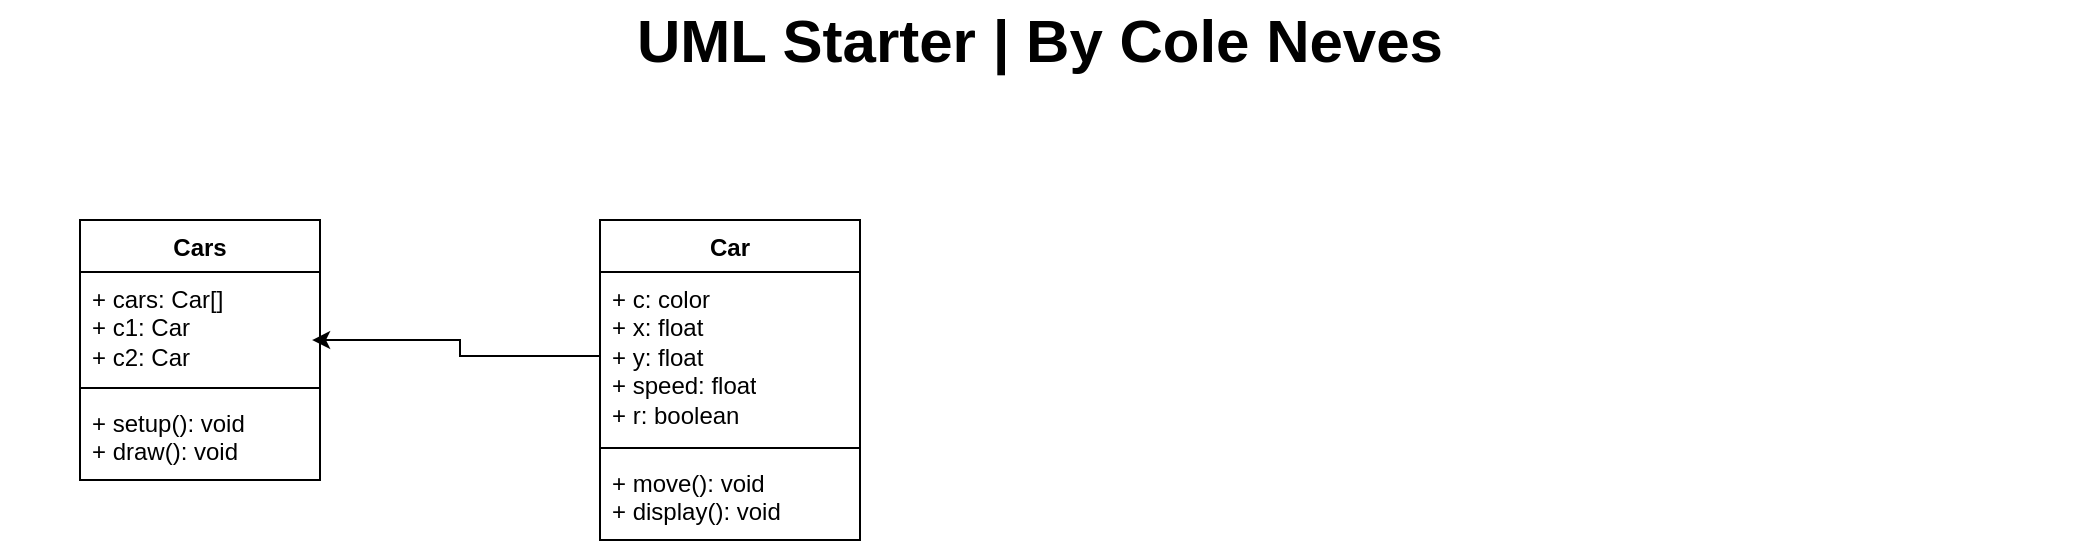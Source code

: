 <mxfile version="24.7.12">
  <diagram name="Page-1" id="ExL_yrpz3LAo4y5FsbKu">
    <mxGraphModel dx="612" dy="675" grid="1" gridSize="10" guides="1" tooltips="1" connect="1" arrows="1" fold="1" page="1" pageScale="1" pageWidth="1100" pageHeight="1700" math="0" shadow="0">
      <root>
        <mxCell id="0" />
        <mxCell id="1" parent="0" />
        <mxCell id="aPaU_ZYlvBpd8zSI3XLq-3" value="&lt;span style=&quot;font-size: 30px;&quot;&gt;&lt;b&gt;UML Starter | By Cole Neves&lt;/b&gt;&lt;/span&gt;" style="text;html=1;align=center;verticalAlign=middle;whiteSpace=wrap;rounded=0;" vertex="1" parent="1">
          <mxGeometry x="40" y="40" width="1040" height="40" as="geometry" />
        </mxCell>
        <mxCell id="aPaU_ZYlvBpd8zSI3XLq-5" value="Cars" style="swimlane;fontStyle=1;align=center;verticalAlign=top;childLayout=stackLayout;horizontal=1;startSize=26;horizontalStack=0;resizeParent=1;resizeParentMax=0;resizeLast=0;collapsible=1;marginBottom=0;whiteSpace=wrap;html=1;direction=east;" vertex="1" parent="1">
          <mxGeometry x="80" y="150" width="120" height="130" as="geometry" />
        </mxCell>
        <mxCell id="aPaU_ZYlvBpd8zSI3XLq-6" value="+ cars: Car[]&lt;div&gt;+ c1: Car&lt;/div&gt;&lt;div&gt;+ c2: Car&lt;/div&gt;" style="text;strokeColor=none;fillColor=none;align=left;verticalAlign=top;spacingLeft=4;spacingRight=4;overflow=hidden;rotatable=0;points=[[0,0.5],[1,0.5]];portConstraint=eastwest;whiteSpace=wrap;html=1;" vertex="1" parent="aPaU_ZYlvBpd8zSI3XLq-5">
          <mxGeometry y="26" width="120" height="54" as="geometry" />
        </mxCell>
        <mxCell id="aPaU_ZYlvBpd8zSI3XLq-7" value="" style="line;strokeWidth=1;fillColor=none;align=left;verticalAlign=middle;spacingTop=-1;spacingLeft=3;spacingRight=3;rotatable=0;labelPosition=right;points=[];portConstraint=eastwest;strokeColor=inherit;" vertex="1" parent="aPaU_ZYlvBpd8zSI3XLq-5">
          <mxGeometry y="80" width="120" height="8" as="geometry" />
        </mxCell>
        <mxCell id="aPaU_ZYlvBpd8zSI3XLq-8" value="+ setup(): void&lt;div&gt;+ draw(): void&lt;/div&gt;" style="text;strokeColor=none;fillColor=none;align=left;verticalAlign=top;spacingLeft=4;spacingRight=4;overflow=hidden;rotatable=0;points=[[0,0.5],[1,0.5]];portConstraint=eastwest;whiteSpace=wrap;html=1;" vertex="1" parent="aPaU_ZYlvBpd8zSI3XLq-5">
          <mxGeometry y="88" width="120" height="42" as="geometry" />
        </mxCell>
        <mxCell id="aPaU_ZYlvBpd8zSI3XLq-9" value="Car" style="swimlane;fontStyle=1;align=center;verticalAlign=top;childLayout=stackLayout;horizontal=1;startSize=26;horizontalStack=0;resizeParent=1;resizeParentMax=0;resizeLast=0;collapsible=1;marginBottom=0;whiteSpace=wrap;html=1;direction=east;" vertex="1" parent="1">
          <mxGeometry x="340" y="150" width="130" height="160" as="geometry" />
        </mxCell>
        <mxCell id="aPaU_ZYlvBpd8zSI3XLq-10" value="+ c: color&lt;div&gt;+ x: float&lt;br&gt;&lt;/div&gt;&lt;div&gt;+ y: float&lt;br&gt;&lt;/div&gt;&lt;div&gt;+ speed: float&lt;/div&gt;&lt;div&gt;+ r: boolean&lt;br&gt;&lt;/div&gt;" style="text;strokeColor=none;fillColor=none;align=left;verticalAlign=top;spacingLeft=4;spacingRight=4;overflow=hidden;rotatable=0;points=[[0,0.5],[1,0.5]];portConstraint=eastwest;whiteSpace=wrap;html=1;" vertex="1" parent="aPaU_ZYlvBpd8zSI3XLq-9">
          <mxGeometry y="26" width="130" height="84" as="geometry" />
        </mxCell>
        <mxCell id="aPaU_ZYlvBpd8zSI3XLq-11" value="" style="line;strokeWidth=1;fillColor=none;align=left;verticalAlign=middle;spacingTop=-1;spacingLeft=3;spacingRight=3;rotatable=0;labelPosition=right;points=[];portConstraint=eastwest;strokeColor=inherit;" vertex="1" parent="aPaU_ZYlvBpd8zSI3XLq-9">
          <mxGeometry y="110" width="130" height="8" as="geometry" />
        </mxCell>
        <mxCell id="aPaU_ZYlvBpd8zSI3XLq-12" value="+ move(): void&lt;div&gt;+ display(): void&lt;br&gt;&lt;/div&gt;" style="text;strokeColor=none;fillColor=none;align=left;verticalAlign=top;spacingLeft=4;spacingRight=4;overflow=hidden;rotatable=0;points=[[0,0.5],[1,0.5]];portConstraint=eastwest;whiteSpace=wrap;html=1;" vertex="1" parent="aPaU_ZYlvBpd8zSI3XLq-9">
          <mxGeometry y="118" width="130" height="42" as="geometry" />
        </mxCell>
        <mxCell id="aPaU_ZYlvBpd8zSI3XLq-15" style="edgeStyle=orthogonalEdgeStyle;rounded=0;orthogonalLoop=1;jettySize=auto;html=1;entryX=0.967;entryY=0.63;entryDx=0;entryDy=0;entryPerimeter=0;" edge="1" parent="1" source="aPaU_ZYlvBpd8zSI3XLq-10" target="aPaU_ZYlvBpd8zSI3XLq-6">
          <mxGeometry relative="1" as="geometry" />
        </mxCell>
      </root>
    </mxGraphModel>
  </diagram>
</mxfile>
